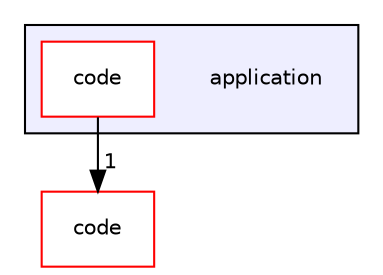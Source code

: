 digraph "application" {
  compound=true
  node [ fontsize="10", fontname="Helvetica"];
  edge [ labelfontsize="10", labelfontname="Helvetica"];
  subgraph clusterdir_d75c23162a2652451dce46d2e7e8aead {
    graph [ bgcolor="#eeeeff", pencolor="black", label="" URL="dir_d75c23162a2652451dce46d2e7e8aead.html"];
    dir_d75c23162a2652451dce46d2e7e8aead [shape=plaintext label="application"];
    dir_859b5e0fffb6c8315de820ac6e17906b [shape=box label="code" color="red" fillcolor="white" style="filled" URL="dir_859b5e0fffb6c8315de820ac6e17906b.html"];
  }
  dir_050edd66366d13764f98250ef6db77f6 [shape=box label="code" fillcolor="white" style="filled" color="red" URL="dir_050edd66366d13764f98250ef6db77f6.html"];
  dir_859b5e0fffb6c8315de820ac6e17906b->dir_050edd66366d13764f98250ef6db77f6 [headlabel="1", labeldistance=1.5 headhref="dir_000010_000013.html"];
}
